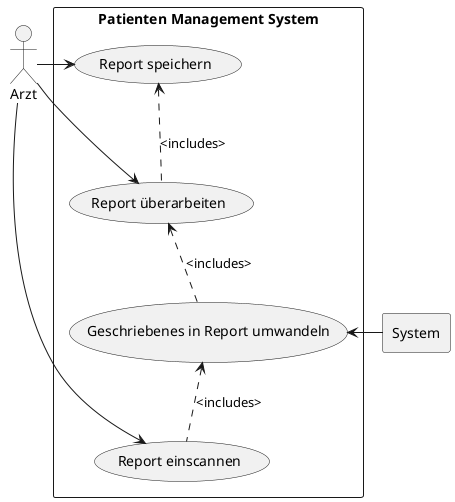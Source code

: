 @startuml
actor Arzt
rectangle System

rectangle "Patienten Management System" as pms {
    (Report einscannen) as scan
    (Geschriebenes in Report umwandeln) as convert
    (Report überarbeiten) as edit
    (Report speichern) as save

    scan .up.> convert: <includes>
    convert .up.> edit: <includes>
    edit .up.> save: <includes>
}

Arzt -right-> scan
Arzt -right-> edit
Arzt -right-> save

System -left-> convert


@enduml